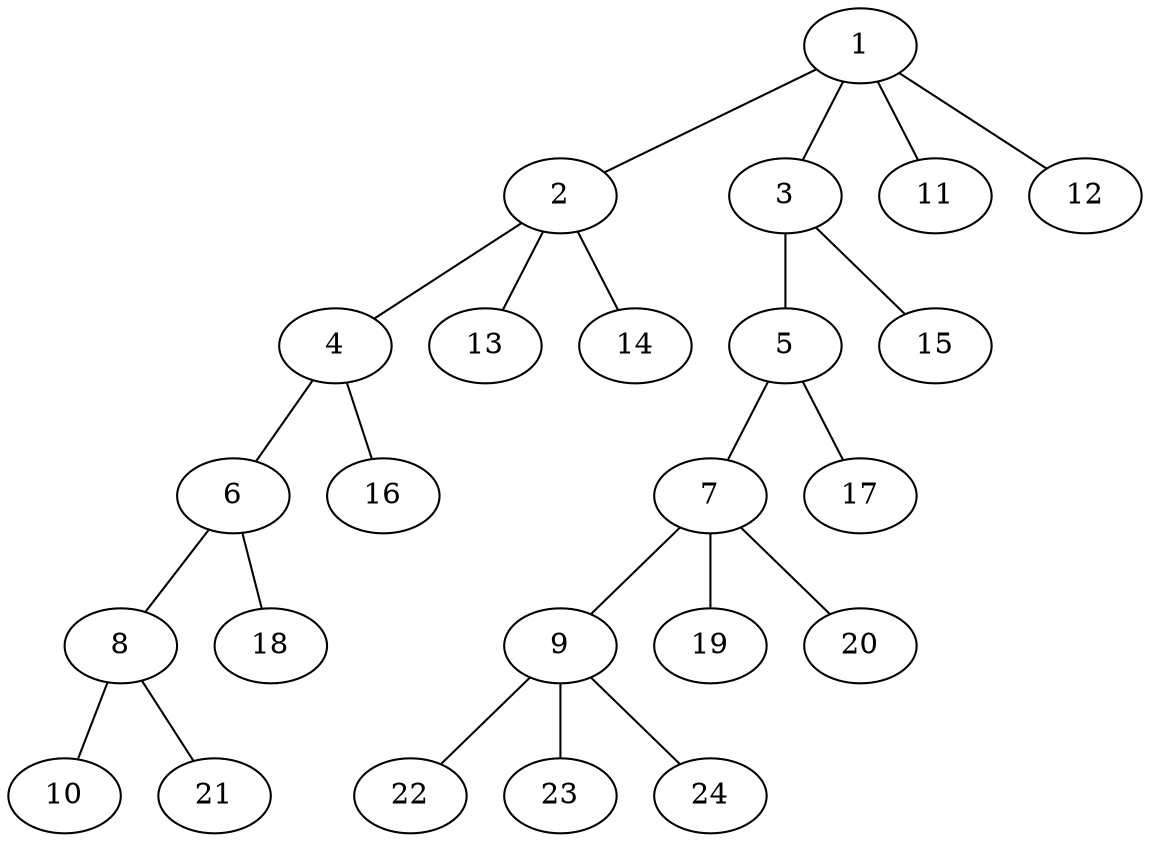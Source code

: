 graph molecule_2823 {
	1	 [chem=C];
	2	 [chem=C];
	1 -- 2	 [valence=1];
	3	 [chem=C];
	1 -- 3	 [valence=1];
	11	 [chem=H];
	1 -- 11	 [valence=1];
	12	 [chem=H];
	1 -- 12	 [valence=1];
	4	 [chem=C];
	2 -- 4	 [valence=1];
	13	 [chem=H];
	2 -- 13	 [valence=1];
	14	 [chem=H];
	2 -- 14	 [valence=1];
	5	 [chem=C];
	3 -- 5	 [valence=2];
	15	 [chem=H];
	3 -- 15	 [valence=1];
	6	 [chem=C];
	4 -- 6	 [valence=2];
	16	 [chem=H];
	4 -- 16	 [valence=1];
	7	 [chem=C];
	5 -- 7	 [valence=1];
	17	 [chem=H];
	5 -- 17	 [valence=1];
	8	 [chem=C];
	6 -- 8	 [valence=1];
	18	 [chem=H];
	6 -- 18	 [valence=1];
	9	 [chem=C];
	7 -- 9	 [valence=1];
	19	 [chem=H];
	7 -- 19	 [valence=1];
	20	 [chem=H];
	7 -- 20	 [valence=1];
	10	 [chem=O];
	8 -- 10	 [valence=2];
	21	 [chem=H];
	8 -- 21	 [valence=1];
	22	 [chem=H];
	9 -- 22	 [valence=1];
	23	 [chem=H];
	9 -- 23	 [valence=1];
	24	 [chem=H];
	9 -- 24	 [valence=1];
}
